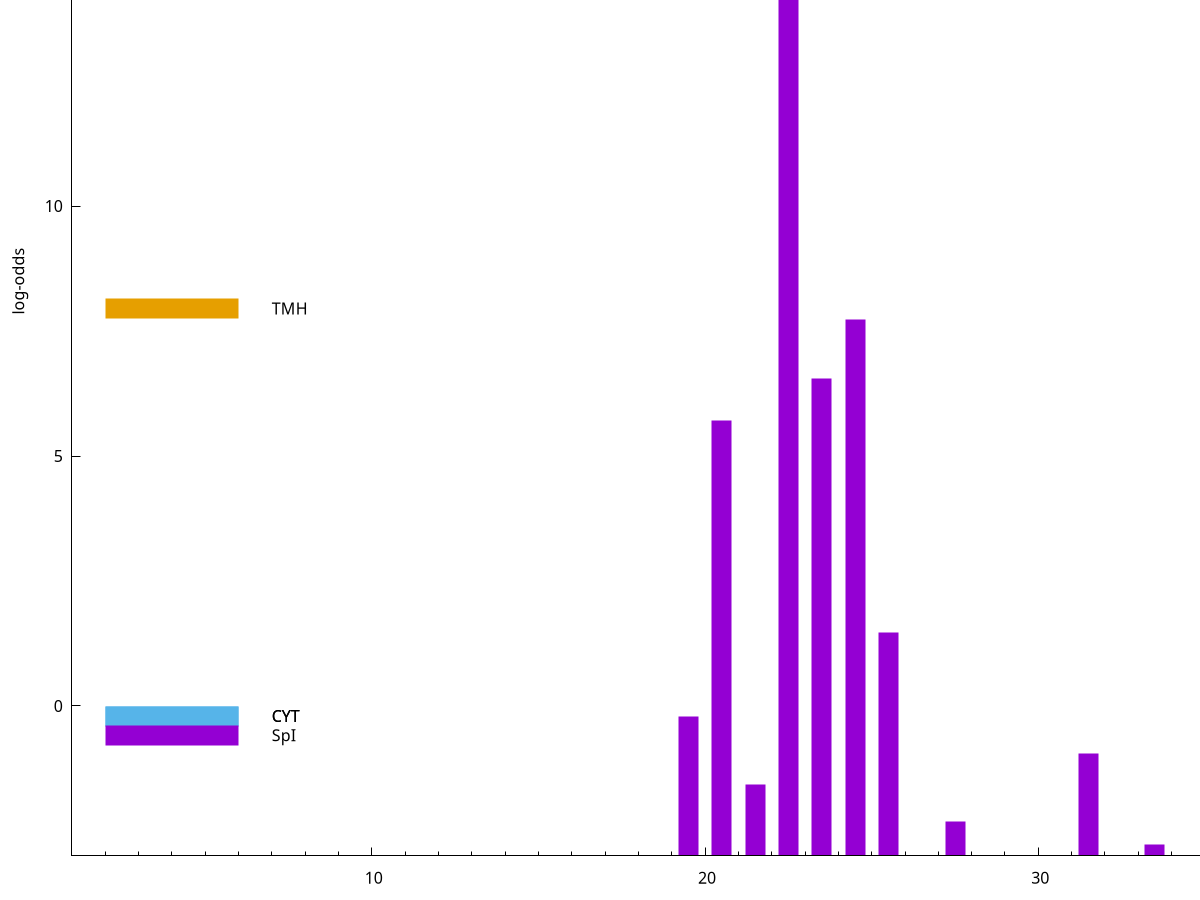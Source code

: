 set title "LipoP predictions for SRR5666568.gff"
set size 2., 1.4
set xrange [1:70] 
set mxtics 10
set yrange [-3:20]
set y2range [0:23]
set ylabel "log-odds"
set term postscript eps color solid "Helvetica" 30
set output "SRR5666568.gff173.eps"
set arrow from 2,15.4482 to 6,15.4482 nohead lt 1 lw 20
set label "SpI" at 7,15.4482
set arrow from 2,7.95242 to 6,7.95242 nohead lt 4 lw 20
set label "TMH" at 7,7.95242
set arrow from 2,-0.200913 to 6,-0.200913 nohead lt 3 lw 20
set label "CYT" at 7,-0.200913
set arrow from 2,-0.200913 to 6,-0.200913 nohead lt 3 lw 20
set label "CYT" at 7,-0.200913
set arrow from 2,-0.58718 to 6,-0.58718 nohead lt 1 lw 20
set label "SpI" at 7,-0.58718
set arrow from 2,15.4482 to 6,15.4482 nohead lt 1 lw 20
set label "SpI" at 7,15.4482
# NOTE: The scores below are the log-odds scores with the threshold
# NOTE: subtracted (a hack to make gnuplot make the histogram all
# NOTE: look nice).
plot "-" axes x1y2 title "" with impulses lt 1 lw 20
22.500000 18.436500
24.500000 10.723040
23.500000 9.555370
20.500000 8.710950
25.500000 4.477130
19.500000 2.789346
31.500000 2.045450
21.500000 1.422060
27.500000 0.681050
33.500000 0.223280
e
exit
